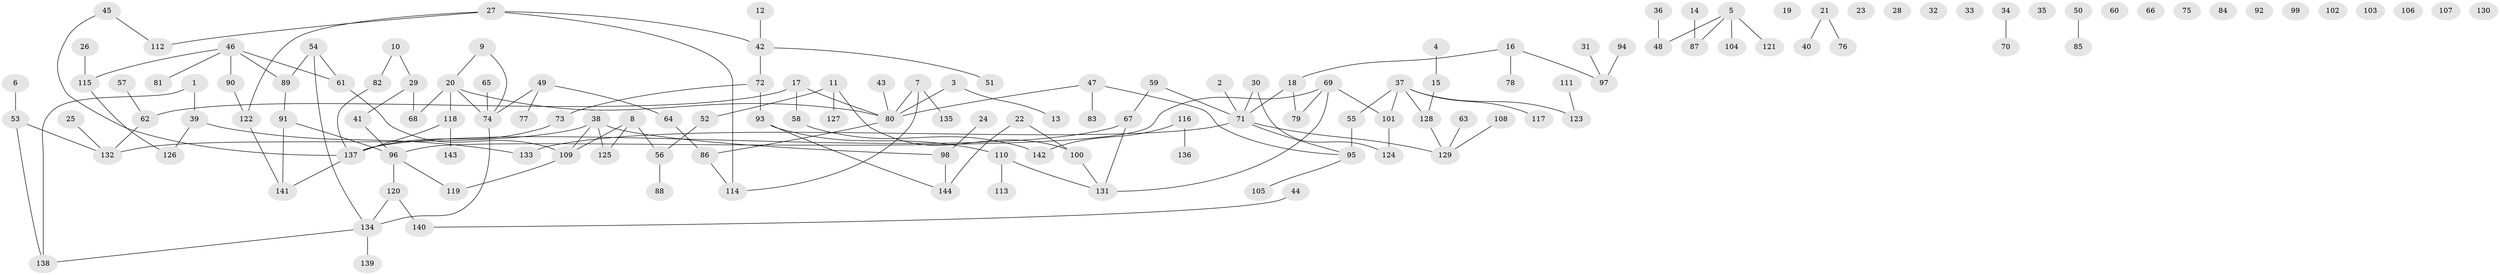 // Generated by graph-tools (version 1.1) at 2025/13/03/09/25 04:13:01]
// undirected, 144 vertices, 150 edges
graph export_dot {
graph [start="1"]
  node [color=gray90,style=filled];
  1;
  2;
  3;
  4;
  5;
  6;
  7;
  8;
  9;
  10;
  11;
  12;
  13;
  14;
  15;
  16;
  17;
  18;
  19;
  20;
  21;
  22;
  23;
  24;
  25;
  26;
  27;
  28;
  29;
  30;
  31;
  32;
  33;
  34;
  35;
  36;
  37;
  38;
  39;
  40;
  41;
  42;
  43;
  44;
  45;
  46;
  47;
  48;
  49;
  50;
  51;
  52;
  53;
  54;
  55;
  56;
  57;
  58;
  59;
  60;
  61;
  62;
  63;
  64;
  65;
  66;
  67;
  68;
  69;
  70;
  71;
  72;
  73;
  74;
  75;
  76;
  77;
  78;
  79;
  80;
  81;
  82;
  83;
  84;
  85;
  86;
  87;
  88;
  89;
  90;
  91;
  92;
  93;
  94;
  95;
  96;
  97;
  98;
  99;
  100;
  101;
  102;
  103;
  104;
  105;
  106;
  107;
  108;
  109;
  110;
  111;
  112;
  113;
  114;
  115;
  116;
  117;
  118;
  119;
  120;
  121;
  122;
  123;
  124;
  125;
  126;
  127;
  128;
  129;
  130;
  131;
  132;
  133;
  134;
  135;
  136;
  137;
  138;
  139;
  140;
  141;
  142;
  143;
  144;
  1 -- 39;
  1 -- 138;
  2 -- 71;
  3 -- 13;
  3 -- 80;
  4 -- 15;
  5 -- 48;
  5 -- 87;
  5 -- 104;
  5 -- 121;
  6 -- 53;
  7 -- 80;
  7 -- 114;
  7 -- 135;
  8 -- 56;
  8 -- 109;
  8 -- 125;
  9 -- 20;
  9 -- 74;
  10 -- 29;
  10 -- 82;
  11 -- 52;
  11 -- 100;
  11 -- 127;
  12 -- 42;
  14 -- 87;
  15 -- 128;
  16 -- 18;
  16 -- 78;
  16 -- 97;
  17 -- 58;
  17 -- 62;
  17 -- 80;
  18 -- 71;
  18 -- 79;
  20 -- 68;
  20 -- 74;
  20 -- 80;
  20 -- 118;
  21 -- 40;
  21 -- 76;
  22 -- 100;
  22 -- 144;
  24 -- 98;
  25 -- 132;
  26 -- 115;
  27 -- 42;
  27 -- 112;
  27 -- 114;
  27 -- 122;
  29 -- 41;
  29 -- 68;
  30 -- 71;
  30 -- 124;
  31 -- 97;
  34 -- 70;
  36 -- 48;
  37 -- 55;
  37 -- 101;
  37 -- 117;
  37 -- 123;
  37 -- 128;
  38 -- 98;
  38 -- 109;
  38 -- 125;
  38 -- 132;
  39 -- 126;
  39 -- 133;
  41 -- 96;
  42 -- 51;
  42 -- 72;
  43 -- 80;
  44 -- 140;
  45 -- 112;
  45 -- 137;
  46 -- 61;
  46 -- 81;
  46 -- 89;
  46 -- 90;
  46 -- 115;
  47 -- 80;
  47 -- 83;
  47 -- 95;
  49 -- 64;
  49 -- 74;
  49 -- 77;
  50 -- 85;
  52 -- 56;
  53 -- 132;
  53 -- 138;
  54 -- 61;
  54 -- 89;
  54 -- 134;
  55 -- 95;
  56 -- 88;
  57 -- 62;
  58 -- 142;
  59 -- 67;
  59 -- 71;
  61 -- 109;
  62 -- 132;
  63 -- 129;
  64 -- 86;
  65 -- 74;
  67 -- 131;
  67 -- 137;
  69 -- 79;
  69 -- 96;
  69 -- 101;
  69 -- 131;
  71 -- 95;
  71 -- 129;
  71 -- 133;
  72 -- 73;
  72 -- 93;
  73 -- 137;
  74 -- 134;
  80 -- 86;
  82 -- 137;
  86 -- 114;
  89 -- 91;
  90 -- 122;
  91 -- 96;
  91 -- 141;
  93 -- 110;
  93 -- 144;
  94 -- 97;
  95 -- 105;
  96 -- 119;
  96 -- 120;
  98 -- 144;
  100 -- 131;
  101 -- 124;
  108 -- 129;
  109 -- 119;
  110 -- 113;
  110 -- 131;
  111 -- 123;
  115 -- 126;
  116 -- 136;
  116 -- 142;
  118 -- 137;
  118 -- 143;
  120 -- 134;
  120 -- 140;
  122 -- 141;
  128 -- 129;
  134 -- 138;
  134 -- 139;
  137 -- 141;
}
